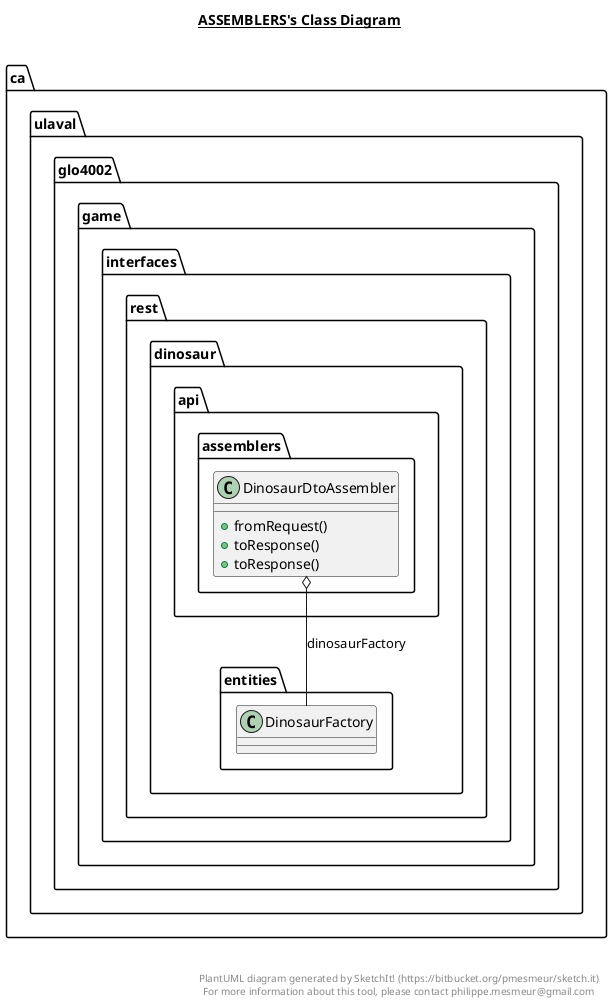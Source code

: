 @startuml

title __ASSEMBLERS's Class Diagram__\n

  namespace ca.ulaval.glo4002.game {
    namespace interfaces.rest {
      namespace dinosaur.api {
        namespace assemblers {
          class ca.ulaval.glo4002.game.interfaces.rest.dinosaur.api.assemblers.DinosaurDtoAssembler {
              + fromRequest()
              + toResponse()
              + toResponse()
          }
        }
      }
    }
  }
  

  ca.ulaval.glo4002.game.interfaces.rest.dinosaur.api.assemblers.DinosaurDtoAssembler o-- ca.ulaval.glo4002.game.interfaces.rest.dinosaur.entities.DinosaurFactory : dinosaurFactory


right footer


PlantUML diagram generated by SketchIt! (https://bitbucket.org/pmesmeur/sketch.it)
For more information about this tool, please contact philippe.mesmeur@gmail.com
endfooter

@enduml
